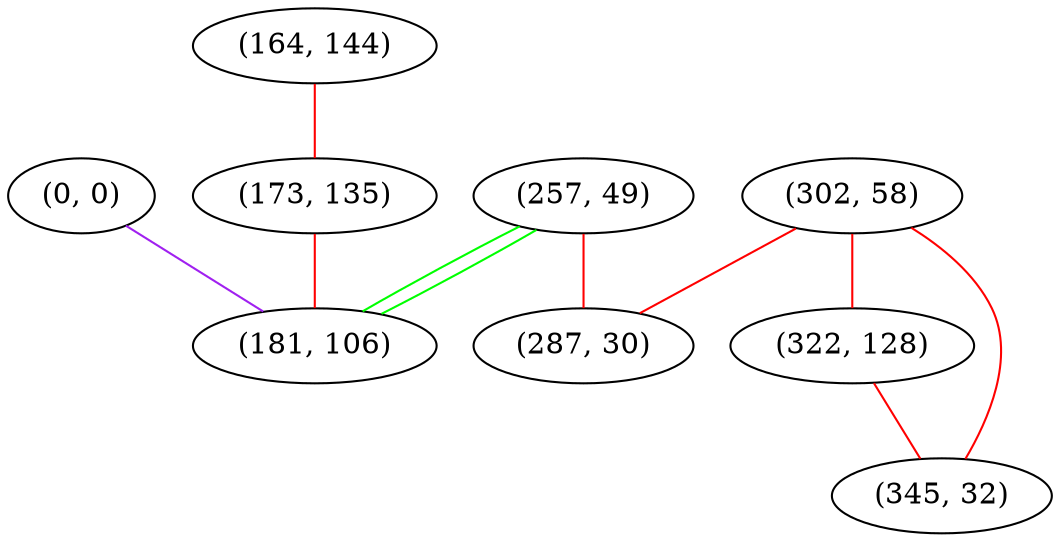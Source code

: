 graph "" {
"(0, 0)";
"(302, 58)";
"(257, 49)";
"(164, 144)";
"(322, 128)";
"(345, 32)";
"(173, 135)";
"(181, 106)";
"(287, 30)";
"(0, 0)" -- "(181, 106)"  [color=purple, key=0, weight=4];
"(302, 58)" -- "(322, 128)"  [color=red, key=0, weight=1];
"(302, 58)" -- "(287, 30)"  [color=red, key=0, weight=1];
"(302, 58)" -- "(345, 32)"  [color=red, key=0, weight=1];
"(257, 49)" -- "(287, 30)"  [color=red, key=0, weight=1];
"(257, 49)" -- "(181, 106)"  [color=green, key=0, weight=2];
"(257, 49)" -- "(181, 106)"  [color=green, key=1, weight=2];
"(164, 144)" -- "(173, 135)"  [color=red, key=0, weight=1];
"(322, 128)" -- "(345, 32)"  [color=red, key=0, weight=1];
"(173, 135)" -- "(181, 106)"  [color=red, key=0, weight=1];
}
